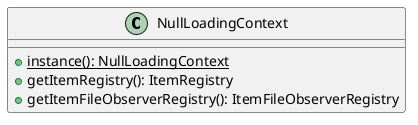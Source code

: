 @startuml

    class NullLoadingContext [[NullLoadingContext.html]] {
        {static} +instance(): NullLoadingContext
        +getItemRegistry(): ItemRegistry
        +getItemFileObserverRegistry(): ItemFileObserverRegistry
    }

@enduml
